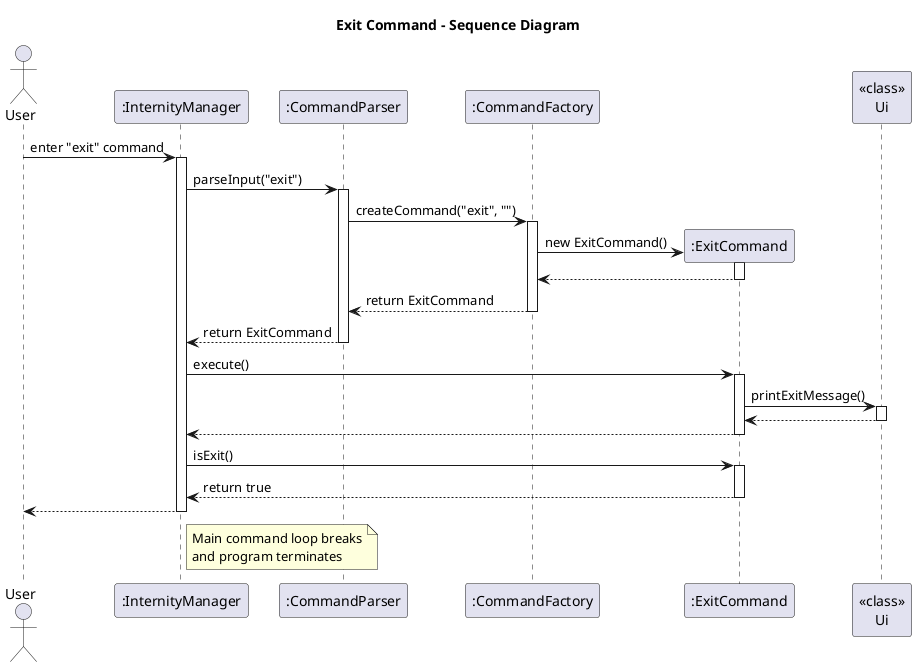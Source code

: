 @startuml
title Exit Command - Sequence Diagram

actor User
participant ":InternityManager" as IM
participant ":CommandParser" as CP
participant ":CommandFactory" as CF
participant ":ExitCommand" as EC
participant "<<class>>\nUi" as Ui

User -> IM: enter "exit" command
activate IM

IM -> CP: parseInput("exit")
activate CP

CP -> CF: createCommand("exit", "")
activate CF
CF -> EC**: new ExitCommand()
activate EC
return
deactivate EC
CF --> CP: return ExitCommand
deactivate CF

CP --> IM: return ExitCommand
deactivate CP

IM -> EC: execute()
activate EC
EC -> Ui: printExitMessage()
activate Ui
Ui --> EC
deactivate Ui
EC --> IM
deactivate EC

IM -> EC: isExit()
activate EC
EC --> IM: return true
deactivate EC
IM --> User

note right of IM
  Main command loop breaks
  and program terminates
end note
deactivate IM
@enduml
